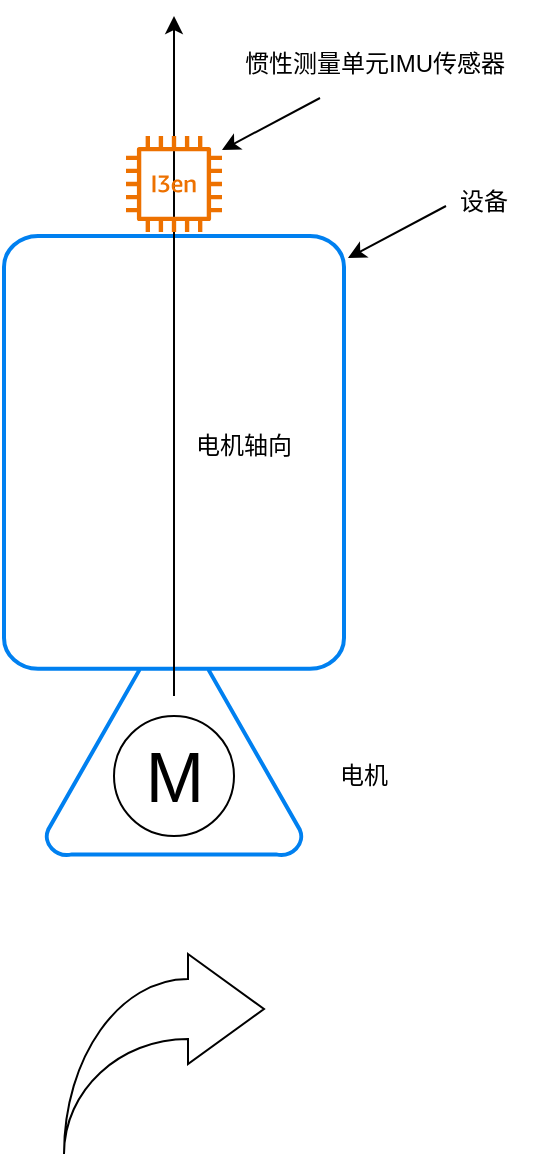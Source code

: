 <mxfile version="26.0.15">
  <diagram id="piDafpqhtRUU5qUU-vj8" name="Page-1">
    <mxGraphModel dx="1019" dy="934" grid="0" gridSize="10" guides="1" tooltips="1" connect="1" arrows="1" fold="1" page="0" pageScale="1" pageWidth="827" pageHeight="1169" math="0" shadow="0">
      <root>
        <mxCell id="0" />
        <mxCell id="1" parent="0" />
        <mxCell id="8962rQQDY3VNNf6We3Pp-17" value="" style="html=1;verticalLabelPosition=bottom;align=center;labelBackgroundColor=#ffffff;verticalAlign=top;strokeWidth=2;strokeColor=#0080F0;shadow=0;dashed=0;shape=mxgraph.ios7.icons.video_conversation;fontSize=13;fontColor=#0066CC;rotation=90;" parent="1" vertex="1">
          <mxGeometry x="-40" y="130" width="310" height="170" as="geometry" />
        </mxCell>
        <mxCell id="EYgYRRq26y5m6NhYo8Rg-4" value="M" style="verticalLabelPosition=middle;shadow=0;dashed=0;align=center;html=1;verticalAlign=middle;strokeWidth=1;shape=ellipse;aspect=fixed;fontSize=35;" vertex="1" parent="1">
          <mxGeometry x="85" y="300" width="60" height="60" as="geometry" />
        </mxCell>
        <mxCell id="EYgYRRq26y5m6NhYo8Rg-5" value="" style="edgeStyle=none;orthogonalLoop=1;jettySize=auto;html=1;rounded=0;" edge="1" parent="1">
          <mxGeometry width="80" relative="1" as="geometry">
            <mxPoint x="115" y="290" as="sourcePoint" />
            <mxPoint x="115" y="-50" as="targetPoint" />
            <Array as="points" />
          </mxGeometry>
        </mxCell>
        <mxCell id="EYgYRRq26y5m6NhYo8Rg-6" style="edgeStyle=none;rounded=0;orthogonalLoop=1;jettySize=auto;html=1;entryX=0.5;entryY=0;entryDx=0;entryDy=0;" edge="1" parent="1" source="EYgYRRq26y5m6NhYo8Rg-4" target="EYgYRRq26y5m6NhYo8Rg-4">
          <mxGeometry relative="1" as="geometry" />
        </mxCell>
        <mxCell id="EYgYRRq26y5m6NhYo8Rg-7" value="电机" style="text;strokeColor=none;align=center;fillColor=none;html=1;verticalAlign=middle;whiteSpace=wrap;rounded=0;" vertex="1" parent="1">
          <mxGeometry x="180" y="315" width="60" height="30" as="geometry" />
        </mxCell>
        <mxCell id="EYgYRRq26y5m6NhYo8Rg-8" value="电机轴向" style="text;strokeColor=none;align=center;fillColor=none;html=1;verticalAlign=middle;whiteSpace=wrap;rounded=0;" vertex="1" parent="1">
          <mxGeometry x="120" y="150" width="60" height="30" as="geometry" />
        </mxCell>
        <mxCell id="EYgYRRq26y5m6NhYo8Rg-9" value="" style="sketch=0;outlineConnect=0;fontColor=#232F3E;gradientColor=none;fillColor=#ED7100;strokeColor=none;dashed=0;verticalLabelPosition=bottom;verticalAlign=top;align=center;html=1;fontSize=12;fontStyle=0;aspect=fixed;pointerEvents=1;shape=mxgraph.aws4.i3en;rotation=0;" vertex="1" parent="1">
          <mxGeometry x="91" y="10" width="48" height="48" as="geometry" />
        </mxCell>
        <mxCell id="EYgYRRq26y5m6NhYo8Rg-12" value="" style="edgeStyle=none;orthogonalLoop=1;jettySize=auto;html=1;rounded=0;" edge="1" parent="1">
          <mxGeometry width="80" relative="1" as="geometry">
            <mxPoint x="251" y="45" as="sourcePoint" />
            <mxPoint x="202" y="71" as="targetPoint" />
            <Array as="points" />
          </mxGeometry>
        </mxCell>
        <mxCell id="EYgYRRq26y5m6NhYo8Rg-13" value="设备" style="text;strokeColor=none;align=center;fillColor=none;html=1;verticalAlign=middle;whiteSpace=wrap;rounded=0;" vertex="1" parent="1">
          <mxGeometry x="240" y="28" width="60" height="30" as="geometry" />
        </mxCell>
        <mxCell id="EYgYRRq26y5m6NhYo8Rg-14" value="" style="edgeStyle=none;orthogonalLoop=1;jettySize=auto;html=1;rounded=0;" edge="1" parent="1">
          <mxGeometry width="80" relative="1" as="geometry">
            <mxPoint x="188" y="-9" as="sourcePoint" />
            <mxPoint x="139" y="17" as="targetPoint" />
            <Array as="points" />
          </mxGeometry>
        </mxCell>
        <mxCell id="EYgYRRq26y5m6NhYo8Rg-15" value="惯性测量单元IMU传感器" style="text;strokeColor=none;align=center;fillColor=none;html=1;verticalAlign=middle;whiteSpace=wrap;rounded=0;" vertex="1" parent="1">
          <mxGeometry x="145" y="-41" width="141" height="30" as="geometry" />
        </mxCell>
        <mxCell id="EYgYRRq26y5m6NhYo8Rg-16" value="" style="html=1;shadow=0;dashed=0;align=center;verticalAlign=middle;shape=mxgraph.arrows2.jumpInArrow;dy=15;dx=38;arrowHead=55;" vertex="1" parent="1">
          <mxGeometry x="60" y="419" width="100" height="100" as="geometry" />
        </mxCell>
      </root>
    </mxGraphModel>
  </diagram>
</mxfile>
